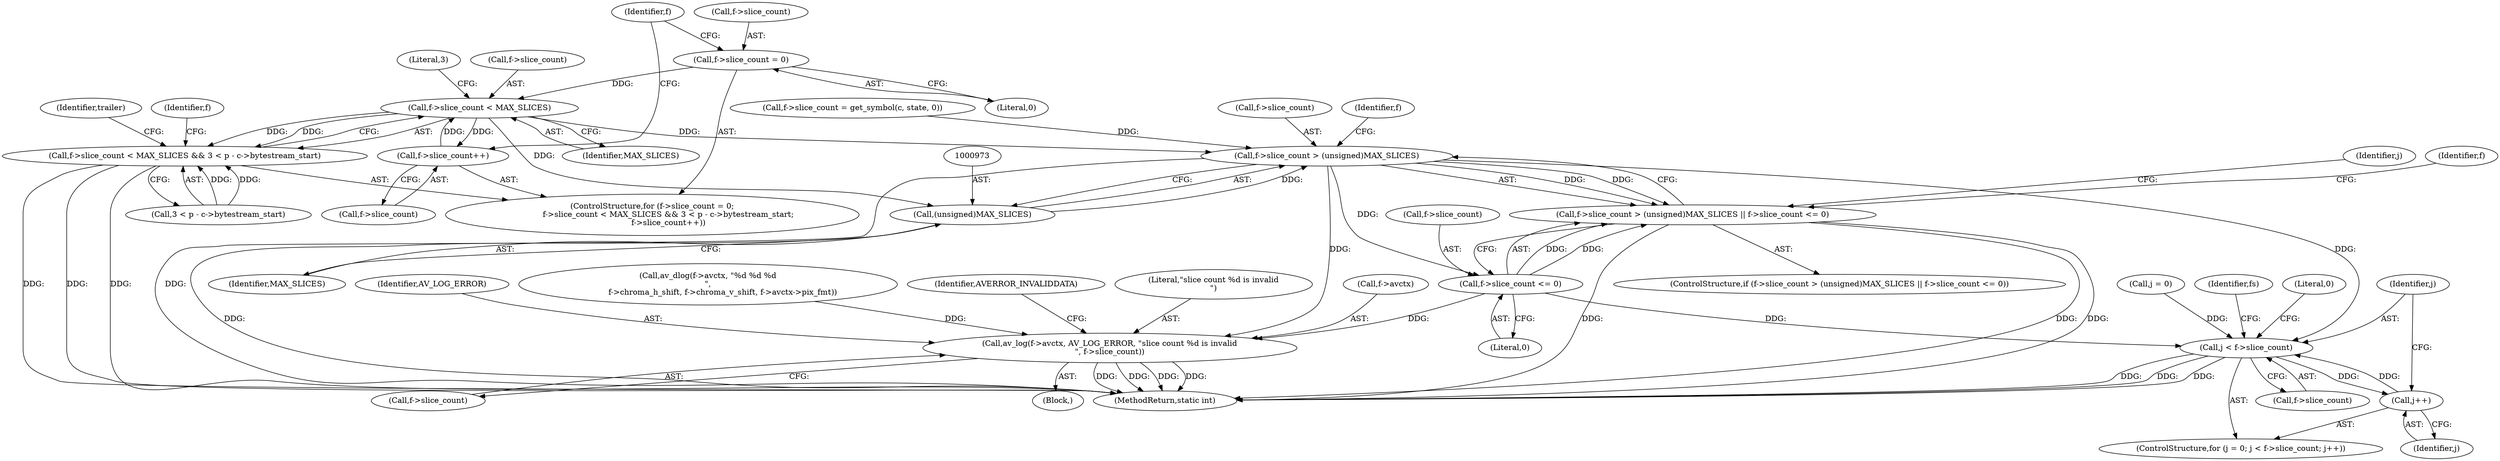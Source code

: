 digraph "0_FFmpeg_b05cd1ea7e45a836f7f6071a716c38bb30326e0f@pointer" {
"1000908" [label="(Call,f->slice_count = 0)"];
"1000914" [label="(Call,f->slice_count < MAX_SLICES)"];
"1000913" [label="(Call,f->slice_count < MAX_SLICES && 3 < p - c->bytestream_start)"];
"1000926" [label="(Call,f->slice_count++)"];
"1000968" [label="(Call,f->slice_count > (unsigned)MAX_SLICES)"];
"1000967" [label="(Call,f->slice_count > (unsigned)MAX_SLICES || f->slice_count <= 0)"];
"1000975" [label="(Call,f->slice_count <= 0)"];
"1000981" [label="(Call,av_log(f->avctx, AV_LOG_ERROR, \"slice count %d is invalid\n\", f->slice_count))"];
"1000996" [label="(Call,j < f->slice_count)"];
"1001001" [label="(Call,j++)"];
"1000972" [label="(Call,(unsigned)MAX_SLICES)"];
"1000967" [label="(Call,f->slice_count > (unsigned)MAX_SLICES || f->slice_count <= 0)"];
"1000913" [label="(Call,f->slice_count < MAX_SLICES && 3 < p - c->bytestream_start)"];
"1000968" [label="(Call,f->slice_count > (unsigned)MAX_SLICES)"];
"1000933" [label="(Identifier,trailer)"];
"1000909" [label="(Call,f->slice_count)"];
"1000969" [label="(Call,f->slice_count)"];
"1000987" [label="(Call,f->slice_count)"];
"1000918" [label="(Identifier,MAX_SLICES)"];
"1001322" [label="(MethodReturn,static int)"];
"1000982" [label="(Call,f->avctx)"];
"1000915" [label="(Call,f->slice_count)"];
"1000974" [label="(Identifier,MAX_SLICES)"];
"1000985" [label="(Identifier,AV_LOG_ERROR)"];
"1000996" [label="(Call,j < f->slice_count)"];
"1000980" [label="(Block,)"];
"1000914" [label="(Call,f->slice_count < MAX_SLICES)"];
"1000966" [label="(ControlStructure,if (f->slice_count > (unsigned)MAX_SLICES || f->slice_count <= 0))"];
"1000840" [label="(Call,av_dlog(f->avctx, \"%d %d %d\n\",\n            f->chroma_h_shift, f->chroma_v_shift, f->avctx->pix_fmt))"];
"1000908" [label="(Call,f->slice_count = 0)"];
"1000983" [label="(Identifier,f)"];
"1000975" [label="(Call,f->slice_count <= 0)"];
"1001006" [label="(Identifier,fs)"];
"1001321" [label="(Literal,0)"];
"1000994" [label="(Identifier,j)"];
"1000916" [label="(Identifier,f)"];
"1001001" [label="(Call,j++)"];
"1000977" [label="(Identifier,f)"];
"1000970" [label="(Identifier,f)"];
"1000991" [label="(Identifier,AVERROR_INVALIDDATA)"];
"1000891" [label="(Call,f->slice_count = get_symbol(c, state, 0))"];
"1000997" [label="(Identifier,j)"];
"1000998" [label="(Call,f->slice_count)"];
"1000919" [label="(Call,3 < p - c->bytestream_start)"];
"1000912" [label="(Literal,0)"];
"1000926" [label="(Call,f->slice_count++)"];
"1000979" [label="(Literal,0)"];
"1001002" [label="(Identifier,j)"];
"1000972" [label="(Call,(unsigned)MAX_SLICES)"];
"1000907" [label="(ControlStructure,for (f->slice_count = 0;\n             f->slice_count < MAX_SLICES && 3 < p - c->bytestream_start;\n             f->slice_count++))"];
"1000986" [label="(Literal,\"slice count %d is invalid\n\")"];
"1000981" [label="(Call,av_log(f->avctx, AV_LOG_ERROR, \"slice count %d is invalid\n\", f->slice_count))"];
"1000976" [label="(Call,f->slice_count)"];
"1000920" [label="(Literal,3)"];
"1000992" [label="(ControlStructure,for (j = 0; j < f->slice_count; j++))"];
"1000927" [label="(Call,f->slice_count)"];
"1000993" [label="(Call,j = 0)"];
"1000908" -> "1000907"  [label="AST: "];
"1000908" -> "1000912"  [label="CFG: "];
"1000909" -> "1000908"  [label="AST: "];
"1000912" -> "1000908"  [label="AST: "];
"1000916" -> "1000908"  [label="CFG: "];
"1000908" -> "1000914"  [label="DDG: "];
"1000914" -> "1000913"  [label="AST: "];
"1000914" -> "1000918"  [label="CFG: "];
"1000915" -> "1000914"  [label="AST: "];
"1000918" -> "1000914"  [label="AST: "];
"1000920" -> "1000914"  [label="CFG: "];
"1000913" -> "1000914"  [label="CFG: "];
"1000914" -> "1000913"  [label="DDG: "];
"1000914" -> "1000913"  [label="DDG: "];
"1000926" -> "1000914"  [label="DDG: "];
"1000914" -> "1000926"  [label="DDG: "];
"1000914" -> "1000968"  [label="DDG: "];
"1000914" -> "1000972"  [label="DDG: "];
"1000913" -> "1000907"  [label="AST: "];
"1000913" -> "1000919"  [label="CFG: "];
"1000919" -> "1000913"  [label="AST: "];
"1000933" -> "1000913"  [label="CFG: "];
"1000970" -> "1000913"  [label="CFG: "];
"1000913" -> "1001322"  [label="DDG: "];
"1000913" -> "1001322"  [label="DDG: "];
"1000913" -> "1001322"  [label="DDG: "];
"1000919" -> "1000913"  [label="DDG: "];
"1000919" -> "1000913"  [label="DDG: "];
"1000926" -> "1000907"  [label="AST: "];
"1000926" -> "1000927"  [label="CFG: "];
"1000927" -> "1000926"  [label="AST: "];
"1000916" -> "1000926"  [label="CFG: "];
"1000968" -> "1000967"  [label="AST: "];
"1000968" -> "1000972"  [label="CFG: "];
"1000969" -> "1000968"  [label="AST: "];
"1000972" -> "1000968"  [label="AST: "];
"1000977" -> "1000968"  [label="CFG: "];
"1000967" -> "1000968"  [label="CFG: "];
"1000968" -> "1001322"  [label="DDG: "];
"1000968" -> "1000967"  [label="DDG: "];
"1000968" -> "1000967"  [label="DDG: "];
"1000891" -> "1000968"  [label="DDG: "];
"1000972" -> "1000968"  [label="DDG: "];
"1000968" -> "1000975"  [label="DDG: "];
"1000968" -> "1000981"  [label="DDG: "];
"1000968" -> "1000996"  [label="DDG: "];
"1000967" -> "1000966"  [label="AST: "];
"1000967" -> "1000975"  [label="CFG: "];
"1000975" -> "1000967"  [label="AST: "];
"1000983" -> "1000967"  [label="CFG: "];
"1000994" -> "1000967"  [label="CFG: "];
"1000967" -> "1001322"  [label="DDG: "];
"1000967" -> "1001322"  [label="DDG: "];
"1000967" -> "1001322"  [label="DDG: "];
"1000975" -> "1000967"  [label="DDG: "];
"1000975" -> "1000967"  [label="DDG: "];
"1000975" -> "1000979"  [label="CFG: "];
"1000976" -> "1000975"  [label="AST: "];
"1000979" -> "1000975"  [label="AST: "];
"1000975" -> "1000981"  [label="DDG: "];
"1000975" -> "1000996"  [label="DDG: "];
"1000981" -> "1000980"  [label="AST: "];
"1000981" -> "1000987"  [label="CFG: "];
"1000982" -> "1000981"  [label="AST: "];
"1000985" -> "1000981"  [label="AST: "];
"1000986" -> "1000981"  [label="AST: "];
"1000987" -> "1000981"  [label="AST: "];
"1000991" -> "1000981"  [label="CFG: "];
"1000981" -> "1001322"  [label="DDG: "];
"1000981" -> "1001322"  [label="DDG: "];
"1000981" -> "1001322"  [label="DDG: "];
"1000981" -> "1001322"  [label="DDG: "];
"1000840" -> "1000981"  [label="DDG: "];
"1000996" -> "1000992"  [label="AST: "];
"1000996" -> "1000998"  [label="CFG: "];
"1000997" -> "1000996"  [label="AST: "];
"1000998" -> "1000996"  [label="AST: "];
"1001006" -> "1000996"  [label="CFG: "];
"1001321" -> "1000996"  [label="CFG: "];
"1000996" -> "1001322"  [label="DDG: "];
"1000996" -> "1001322"  [label="DDG: "];
"1000996" -> "1001322"  [label="DDG: "];
"1001001" -> "1000996"  [label="DDG: "];
"1000993" -> "1000996"  [label="DDG: "];
"1000996" -> "1001001"  [label="DDG: "];
"1001001" -> "1000992"  [label="AST: "];
"1001001" -> "1001002"  [label="CFG: "];
"1001002" -> "1001001"  [label="AST: "];
"1000997" -> "1001001"  [label="CFG: "];
"1000972" -> "1000974"  [label="CFG: "];
"1000973" -> "1000972"  [label="AST: "];
"1000974" -> "1000972"  [label="AST: "];
"1000972" -> "1001322"  [label="DDG: "];
}
